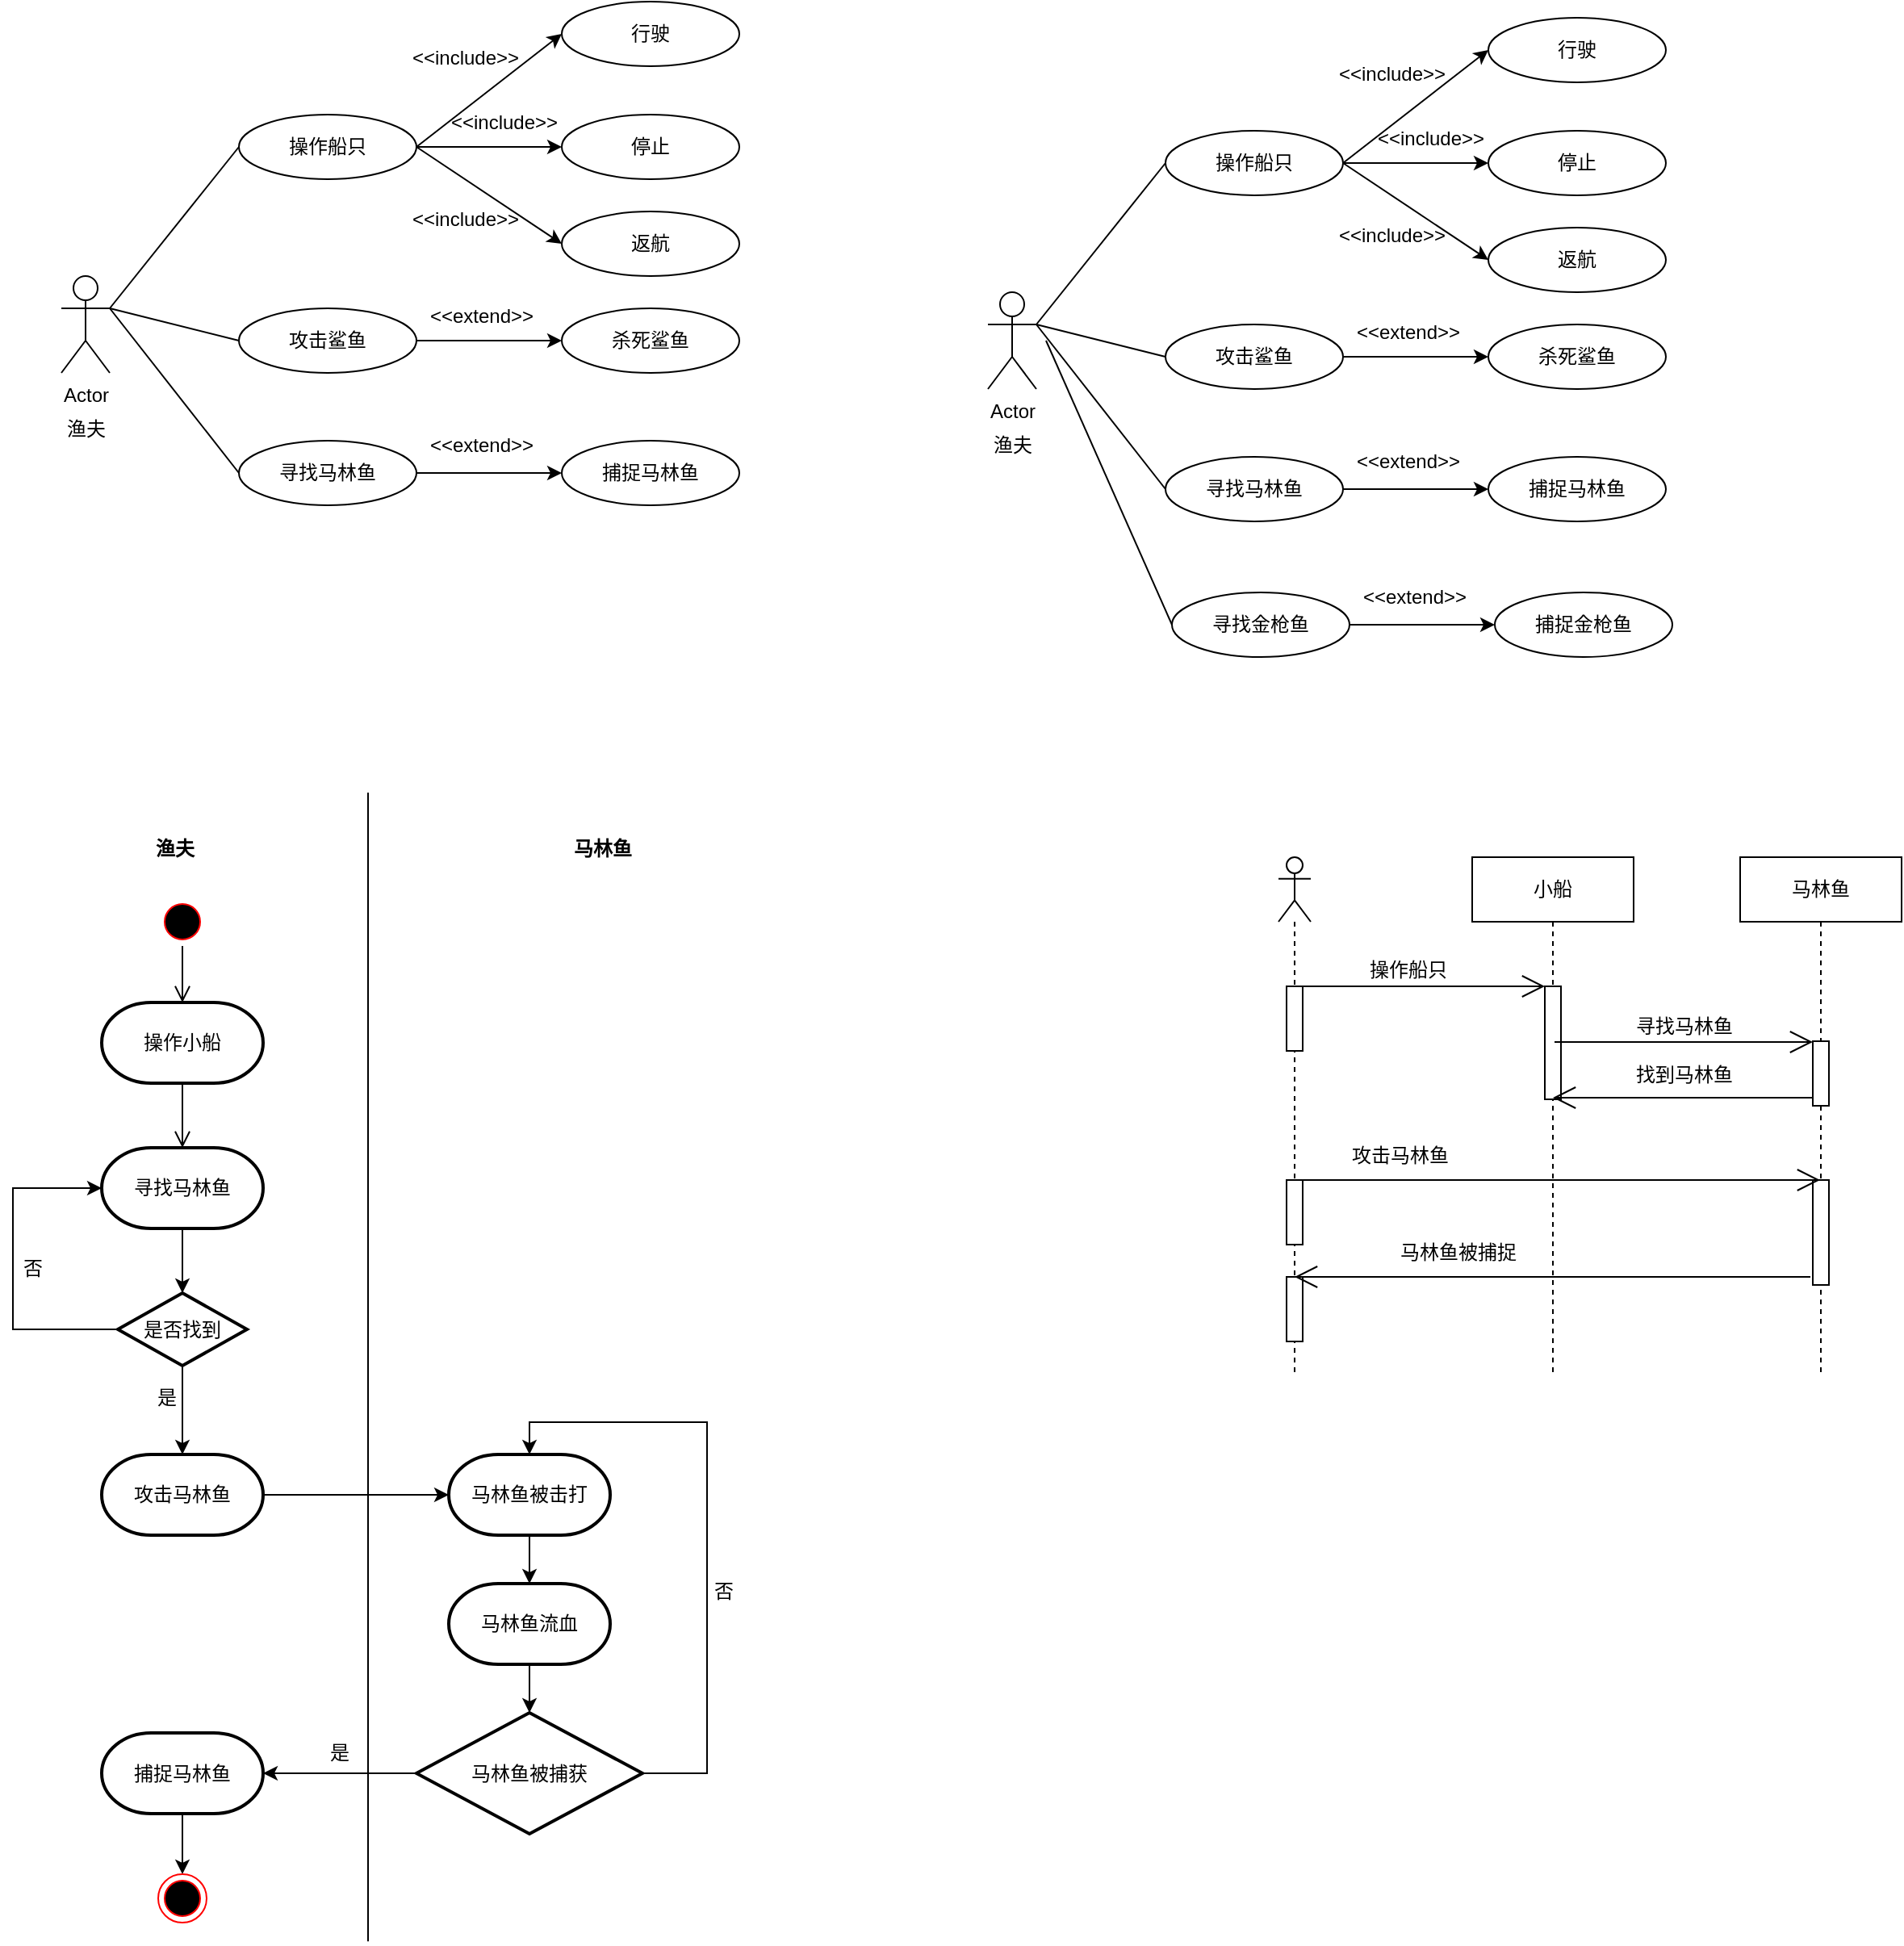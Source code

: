<mxfile version="22.1.11" type="github">
  <diagram name="第 1 页" id="PhqbZmEQsiWpiNi39YRk">
    <mxGraphModel dx="1042" dy="543" grid="0" gridSize="10" guides="1" tooltips="1" connect="1" arrows="1" fold="1" page="0" pageScale="1" pageWidth="827" pageHeight="1169" math="0" shadow="0">
      <root>
        <mxCell id="0" />
        <mxCell id="1" parent="0" />
        <mxCell id="VC36BMPDw44ioH7sDTO2-8" value="操作船只" style="ellipse;whiteSpace=wrap;html=1;" vertex="1" parent="1">
          <mxGeometry x="200" y="100" width="110" height="40" as="geometry" />
        </mxCell>
        <mxCell id="VC36BMPDw44ioH7sDTO2-9" value="Actor" style="shape=umlActor;verticalLabelPosition=bottom;verticalAlign=top;html=1;" vertex="1" parent="1">
          <mxGeometry x="90" y="200" width="30" height="60" as="geometry" />
        </mxCell>
        <mxCell id="VC36BMPDw44ioH7sDTO2-16" value="渔夫" style="text;html=1;align=center;verticalAlign=middle;resizable=0;points=[];autosize=1;strokeColor=none;fillColor=none;" vertex="1" parent="1">
          <mxGeometry x="80" y="280" width="50" height="30" as="geometry" />
        </mxCell>
        <mxCell id="VC36BMPDw44ioH7sDTO2-18" value="" style="endArrow=none;html=1;rounded=0;entryX=0;entryY=0.5;entryDx=0;entryDy=0;" edge="1" parent="1" target="VC36BMPDw44ioH7sDTO2-8">
          <mxGeometry width="50" height="50" relative="1" as="geometry">
            <mxPoint x="120" y="220" as="sourcePoint" />
            <mxPoint x="240" y="180" as="targetPoint" />
          </mxGeometry>
        </mxCell>
        <mxCell id="VC36BMPDw44ioH7sDTO2-20" value="攻击鲨鱼" style="ellipse;whiteSpace=wrap;html=1;" vertex="1" parent="1">
          <mxGeometry x="200" y="220" width="110" height="40" as="geometry" />
        </mxCell>
        <mxCell id="VC36BMPDw44ioH7sDTO2-21" value="" style="endArrow=none;html=1;rounded=0;entryX=0;entryY=0.5;entryDx=0;entryDy=0;exitX=1;exitY=0.333;exitDx=0;exitDy=0;exitPerimeter=0;" edge="1" parent="1" source="VC36BMPDw44ioH7sDTO2-9" target="VC36BMPDw44ioH7sDTO2-20">
          <mxGeometry width="50" height="50" relative="1" as="geometry">
            <mxPoint x="130" y="224" as="sourcePoint" />
            <mxPoint x="210" y="140" as="targetPoint" />
          </mxGeometry>
        </mxCell>
        <mxCell id="VC36BMPDw44ioH7sDTO2-22" value="寻找马林鱼" style="ellipse;whiteSpace=wrap;html=1;" vertex="1" parent="1">
          <mxGeometry x="200" y="302" width="110" height="40" as="geometry" />
        </mxCell>
        <mxCell id="VC36BMPDw44ioH7sDTO2-23" value="" style="endArrow=none;html=1;rounded=0;entryX=0;entryY=0.5;entryDx=0;entryDy=0;" edge="1" parent="1" target="VC36BMPDw44ioH7sDTO2-22">
          <mxGeometry width="50" height="50" relative="1" as="geometry">
            <mxPoint x="120" y="220" as="sourcePoint" />
            <mxPoint x="210" y="210" as="targetPoint" />
          </mxGeometry>
        </mxCell>
        <mxCell id="VC36BMPDw44ioH7sDTO2-24" value="行驶" style="ellipse;whiteSpace=wrap;html=1;" vertex="1" parent="1">
          <mxGeometry x="400" y="30" width="110" height="40" as="geometry" />
        </mxCell>
        <mxCell id="VC36BMPDw44ioH7sDTO2-25" value="停止" style="ellipse;whiteSpace=wrap;html=1;" vertex="1" parent="1">
          <mxGeometry x="400" y="100" width="110" height="40" as="geometry" />
        </mxCell>
        <mxCell id="VC36BMPDw44ioH7sDTO2-26" value="返航" style="ellipse;whiteSpace=wrap;html=1;" vertex="1" parent="1">
          <mxGeometry x="400" y="160" width="110" height="40" as="geometry" />
        </mxCell>
        <mxCell id="VC36BMPDw44ioH7sDTO2-27" value="" style="endArrow=classic;html=1;rounded=0;entryX=0;entryY=0.5;entryDx=0;entryDy=0;exitX=1;exitY=0.5;exitDx=0;exitDy=0;" edge="1" parent="1" source="VC36BMPDw44ioH7sDTO2-8" target="VC36BMPDw44ioH7sDTO2-24">
          <mxGeometry width="50" height="50" relative="1" as="geometry">
            <mxPoint x="320" y="110" as="sourcePoint" />
            <mxPoint x="370" y="60" as="targetPoint" />
          </mxGeometry>
        </mxCell>
        <mxCell id="VC36BMPDw44ioH7sDTO2-28" value="" style="endArrow=classic;html=1;rounded=0;entryX=0;entryY=0.5;entryDx=0;entryDy=0;exitX=1;exitY=0.5;exitDx=0;exitDy=0;" edge="1" parent="1" source="VC36BMPDw44ioH7sDTO2-8" target="VC36BMPDw44ioH7sDTO2-25">
          <mxGeometry width="50" height="50" relative="1" as="geometry">
            <mxPoint x="310" y="120" as="sourcePoint" />
            <mxPoint x="410" y="60" as="targetPoint" />
          </mxGeometry>
        </mxCell>
        <mxCell id="VC36BMPDw44ioH7sDTO2-29" value="" style="endArrow=classic;html=1;rounded=0;entryX=0;entryY=0.5;entryDx=0;entryDy=0;exitX=1;exitY=0.5;exitDx=0;exitDy=0;" edge="1" parent="1" source="VC36BMPDw44ioH7sDTO2-8" target="VC36BMPDw44ioH7sDTO2-26">
          <mxGeometry width="50" height="50" relative="1" as="geometry">
            <mxPoint x="330" y="140" as="sourcePoint" />
            <mxPoint x="420" y="70" as="targetPoint" />
          </mxGeometry>
        </mxCell>
        <mxCell id="VC36BMPDw44ioH7sDTO2-30" value="杀死鲨鱼" style="ellipse;whiteSpace=wrap;html=1;" vertex="1" parent="1">
          <mxGeometry x="400" y="220" width="110" height="40" as="geometry" />
        </mxCell>
        <mxCell id="VC36BMPDw44ioH7sDTO2-31" value="" style="endArrow=classic;html=1;rounded=0;entryX=0;entryY=0.5;entryDx=0;entryDy=0;exitX=1;exitY=0.5;exitDx=0;exitDy=0;" edge="1" parent="1" source="VC36BMPDw44ioH7sDTO2-20" target="VC36BMPDw44ioH7sDTO2-30">
          <mxGeometry width="50" height="50" relative="1" as="geometry">
            <mxPoint x="320" y="140" as="sourcePoint" />
            <mxPoint x="410" y="140" as="targetPoint" />
          </mxGeometry>
        </mxCell>
        <mxCell id="VC36BMPDw44ioH7sDTO2-32" value="捕捉马林鱼" style="ellipse;whiteSpace=wrap;html=1;" vertex="1" parent="1">
          <mxGeometry x="400" y="302" width="110" height="40" as="geometry" />
        </mxCell>
        <mxCell id="VC36BMPDw44ioH7sDTO2-34" value="" style="endArrow=classic;html=1;rounded=0;entryX=0;entryY=0.5;entryDx=0;entryDy=0;exitX=1;exitY=0.5;exitDx=0;exitDy=0;" edge="1" parent="1" source="VC36BMPDw44ioH7sDTO2-22" target="VC36BMPDw44ioH7sDTO2-32">
          <mxGeometry width="50" height="50" relative="1" as="geometry">
            <mxPoint x="320" y="252" as="sourcePoint" />
            <mxPoint x="410" y="252" as="targetPoint" />
          </mxGeometry>
        </mxCell>
        <mxCell id="VC36BMPDw44ioH7sDTO2-35" value="&amp;lt;&amp;lt;include&amp;gt;&amp;gt;" style="text;html=1;align=center;verticalAlign=middle;resizable=0;points=[];autosize=1;strokeColor=none;fillColor=none;" vertex="1" parent="1">
          <mxGeometry x="290" y="50" width="100" height="30" as="geometry" />
        </mxCell>
        <mxCell id="VC36BMPDw44ioH7sDTO2-36" value="&amp;lt;&amp;lt;include&amp;gt;&amp;gt;" style="text;html=1;align=center;verticalAlign=middle;resizable=0;points=[];autosize=1;strokeColor=none;fillColor=none;" vertex="1" parent="1">
          <mxGeometry x="314" y="90" width="100" height="30" as="geometry" />
        </mxCell>
        <mxCell id="VC36BMPDw44ioH7sDTO2-37" value="&amp;lt;&amp;lt;include&amp;gt;&amp;gt;" style="text;html=1;align=center;verticalAlign=middle;resizable=0;points=[];autosize=1;strokeColor=none;fillColor=none;" vertex="1" parent="1">
          <mxGeometry x="290" y="150" width="100" height="30" as="geometry" />
        </mxCell>
        <mxCell id="VC36BMPDw44ioH7sDTO2-38" value="&amp;lt;&amp;lt;extend&amp;gt;&amp;gt;" style="text;html=1;align=center;verticalAlign=middle;resizable=0;points=[];autosize=1;strokeColor=none;fillColor=none;" vertex="1" parent="1">
          <mxGeometry x="300" y="290" width="100" height="30" as="geometry" />
        </mxCell>
        <mxCell id="VC36BMPDw44ioH7sDTO2-39" value="&amp;lt;&amp;lt;extend&amp;gt;&amp;gt;" style="text;html=1;align=center;verticalAlign=middle;resizable=0;points=[];autosize=1;strokeColor=none;fillColor=none;" vertex="1" parent="1">
          <mxGeometry x="300" y="210" width="100" height="30" as="geometry" />
        </mxCell>
        <mxCell id="VC36BMPDw44ioH7sDTO2-41" value="&lt;b&gt;渔夫&lt;/b&gt;" style="text;html=1;align=center;verticalAlign=middle;resizable=0;points=[];autosize=1;strokeColor=none;fillColor=none;" vertex="1" parent="1">
          <mxGeometry x="135" y="540" width="50" height="30" as="geometry" />
        </mxCell>
        <mxCell id="VC36BMPDw44ioH7sDTO2-43" value="&lt;b&gt;马林鱼&lt;/b&gt;" style="text;html=1;align=center;verticalAlign=middle;resizable=0;points=[];autosize=1;strokeColor=none;fillColor=none;" vertex="1" parent="1">
          <mxGeometry x="390" y="540" width="70" height="30" as="geometry" />
        </mxCell>
        <mxCell id="VC36BMPDw44ioH7sDTO2-44" value="" style="ellipse;html=1;shape=startState;fillColor=#000000;strokeColor=#ff0000;" vertex="1" parent="1">
          <mxGeometry x="150" y="585" width="30" height="30" as="geometry" />
        </mxCell>
        <mxCell id="VC36BMPDw44ioH7sDTO2-45" value="" style="edgeStyle=orthogonalEdgeStyle;html=1;verticalAlign=bottom;endArrow=open;endSize=8;strokeColor=#000000;rounded=0;entryX=0.5;entryY=0;entryDx=0;entryDy=0;entryPerimeter=0;" edge="1" source="VC36BMPDw44ioH7sDTO2-44" parent="1" target="VC36BMPDw44ioH7sDTO2-48">
          <mxGeometry relative="1" as="geometry">
            <mxPoint x="165" y="675" as="targetPoint" />
          </mxGeometry>
        </mxCell>
        <mxCell id="VC36BMPDw44ioH7sDTO2-48" value="操作小船" style="strokeWidth=2;html=1;shape=mxgraph.flowchart.terminator;whiteSpace=wrap;" vertex="1" parent="1">
          <mxGeometry x="115" y="650" width="100" height="50" as="geometry" />
        </mxCell>
        <mxCell id="VC36BMPDw44ioH7sDTO2-53" value="" style="edgeStyle=orthogonalEdgeStyle;rounded=0;orthogonalLoop=1;jettySize=auto;html=1;" edge="1" parent="1" source="VC36BMPDw44ioH7sDTO2-49" target="VC36BMPDw44ioH7sDTO2-52">
          <mxGeometry relative="1" as="geometry" />
        </mxCell>
        <mxCell id="VC36BMPDw44ioH7sDTO2-49" value="寻找马林鱼" style="strokeWidth=2;html=1;shape=mxgraph.flowchart.terminator;whiteSpace=wrap;" vertex="1" parent="1">
          <mxGeometry x="115" y="740" width="100" height="50" as="geometry" />
        </mxCell>
        <mxCell id="VC36BMPDw44ioH7sDTO2-50" value="" style="edgeStyle=orthogonalEdgeStyle;html=1;verticalAlign=bottom;endArrow=open;endSize=8;strokeColor=#000000;rounded=0;entryX=0.5;entryY=0;entryDx=0;entryDy=0;entryPerimeter=0;exitX=0.5;exitY=1;exitDx=0;exitDy=0;exitPerimeter=0;" edge="1" parent="1" source="VC36BMPDw44ioH7sDTO2-48" target="VC36BMPDw44ioH7sDTO2-49">
          <mxGeometry relative="1" as="geometry">
            <mxPoint x="175" y="696" as="targetPoint" />
            <mxPoint x="175" y="661" as="sourcePoint" />
            <Array as="points">
              <mxPoint x="165" y="720" />
              <mxPoint x="165" y="720" />
            </Array>
          </mxGeometry>
        </mxCell>
        <mxCell id="VC36BMPDw44ioH7sDTO2-77" value="" style="edgeStyle=orthogonalEdgeStyle;rounded=0;orthogonalLoop=1;jettySize=auto;html=1;entryX=0.5;entryY=0;entryDx=0;entryDy=0;" edge="1" parent="1" source="VC36BMPDw44ioH7sDTO2-51" target="VC36BMPDw44ioH7sDTO2-78">
          <mxGeometry relative="1" as="geometry">
            <mxPoint x="165" y="1232.5" as="targetPoint" />
          </mxGeometry>
        </mxCell>
        <mxCell id="VC36BMPDw44ioH7sDTO2-51" value="捕捉马林鱼" style="strokeWidth=2;html=1;shape=mxgraph.flowchart.terminator;whiteSpace=wrap;" vertex="1" parent="1">
          <mxGeometry x="115" y="1102.5" width="100" height="50" as="geometry" />
        </mxCell>
        <mxCell id="VC36BMPDw44ioH7sDTO2-55" value="" style="edgeStyle=orthogonalEdgeStyle;rounded=0;orthogonalLoop=1;jettySize=auto;html=1;exitX=0.5;exitY=1;exitDx=0;exitDy=0;" edge="1" parent="1" source="VC36BMPDw44ioH7sDTO2-52">
          <mxGeometry relative="1" as="geometry">
            <mxPoint x="165" y="930" as="targetPoint" />
          </mxGeometry>
        </mxCell>
        <mxCell id="VC36BMPDw44ioH7sDTO2-58" value="" style="edgeStyle=orthogonalEdgeStyle;rounded=0;orthogonalLoop=1;jettySize=auto;html=1;entryX=0;entryY=0.5;entryDx=0;entryDy=0;entryPerimeter=0;" edge="1" parent="1" source="VC36BMPDw44ioH7sDTO2-52" target="VC36BMPDw44ioH7sDTO2-49">
          <mxGeometry relative="1" as="geometry">
            <mxPoint x="110" y="760" as="targetPoint" />
            <Array as="points">
              <mxPoint x="60" y="853" />
              <mxPoint x="60" y="765" />
            </Array>
          </mxGeometry>
        </mxCell>
        <mxCell id="VC36BMPDw44ioH7sDTO2-52" value="是否找到" style="rhombus;whiteSpace=wrap;html=1;strokeWidth=2;" vertex="1" parent="1">
          <mxGeometry x="125" y="830" width="80" height="45" as="geometry" />
        </mxCell>
        <mxCell id="VC36BMPDw44ioH7sDTO2-56" value="是" style="text;html=1;align=center;verticalAlign=middle;resizable=0;points=[];autosize=1;strokeColor=none;fillColor=none;" vertex="1" parent="1">
          <mxGeometry x="135" y="880" width="40" height="30" as="geometry" />
        </mxCell>
        <mxCell id="VC36BMPDw44ioH7sDTO2-59" value="否" style="text;html=1;align=center;verticalAlign=middle;resizable=0;points=[];autosize=1;strokeColor=none;fillColor=none;" vertex="1" parent="1">
          <mxGeometry x="52" y="800" width="40" height="30" as="geometry" />
        </mxCell>
        <mxCell id="VC36BMPDw44ioH7sDTO2-62" value="" style="edgeStyle=orthogonalEdgeStyle;rounded=0;orthogonalLoop=1;jettySize=auto;html=1;" edge="1" parent="1" source="VC36BMPDw44ioH7sDTO2-60" target="VC36BMPDw44ioH7sDTO2-61">
          <mxGeometry relative="1" as="geometry" />
        </mxCell>
        <mxCell id="VC36BMPDw44ioH7sDTO2-60" value="攻击马林鱼" style="strokeWidth=2;html=1;shape=mxgraph.flowchart.terminator;whiteSpace=wrap;" vertex="1" parent="1">
          <mxGeometry x="115" y="930" width="100" height="50" as="geometry" />
        </mxCell>
        <mxCell id="VC36BMPDw44ioH7sDTO2-64" value="" style="edgeStyle=orthogonalEdgeStyle;rounded=0;orthogonalLoop=1;jettySize=auto;html=1;" edge="1" parent="1" source="VC36BMPDw44ioH7sDTO2-61" target="VC36BMPDw44ioH7sDTO2-63">
          <mxGeometry relative="1" as="geometry" />
        </mxCell>
        <mxCell id="VC36BMPDw44ioH7sDTO2-61" value="马林鱼被击打" style="strokeWidth=2;html=1;shape=mxgraph.flowchart.terminator;whiteSpace=wrap;" vertex="1" parent="1">
          <mxGeometry x="330" y="930" width="100" height="50" as="geometry" />
        </mxCell>
        <mxCell id="VC36BMPDw44ioH7sDTO2-68" value="" style="edgeStyle=orthogonalEdgeStyle;rounded=0;orthogonalLoop=1;jettySize=auto;html=1;" edge="1" parent="1" source="VC36BMPDw44ioH7sDTO2-63" target="VC36BMPDw44ioH7sDTO2-67">
          <mxGeometry relative="1" as="geometry" />
        </mxCell>
        <mxCell id="VC36BMPDw44ioH7sDTO2-63" value="马林鱼流血" style="strokeWidth=2;html=1;shape=mxgraph.flowchart.terminator;whiteSpace=wrap;" vertex="1" parent="1">
          <mxGeometry x="330" y="1010" width="100" height="50" as="geometry" />
        </mxCell>
        <mxCell id="VC36BMPDw44ioH7sDTO2-70" value="" style="edgeStyle=orthogonalEdgeStyle;rounded=0;orthogonalLoop=1;jettySize=auto;html=1;entryX=0.5;entryY=0;entryDx=0;entryDy=0;entryPerimeter=0;" edge="1" parent="1" source="VC36BMPDw44ioH7sDTO2-67" target="VC36BMPDw44ioH7sDTO2-61">
          <mxGeometry relative="1" as="geometry">
            <mxPoint x="540" y="1127.5" as="targetPoint" />
            <Array as="points">
              <mxPoint x="490" y="1128" />
              <mxPoint x="490" y="910" />
              <mxPoint x="380" y="910" />
            </Array>
          </mxGeometry>
        </mxCell>
        <mxCell id="VC36BMPDw44ioH7sDTO2-72" value="" style="edgeStyle=orthogonalEdgeStyle;rounded=0;orthogonalLoop=1;jettySize=auto;html=1;" edge="1" parent="1" source="VC36BMPDw44ioH7sDTO2-67" target="VC36BMPDw44ioH7sDTO2-51">
          <mxGeometry relative="1" as="geometry" />
        </mxCell>
        <mxCell id="VC36BMPDw44ioH7sDTO2-67" value="马林鱼被捕获" style="rhombus;whiteSpace=wrap;html=1;strokeWidth=2;" vertex="1" parent="1">
          <mxGeometry x="310" y="1090" width="140" height="75" as="geometry" />
        </mxCell>
        <mxCell id="VC36BMPDw44ioH7sDTO2-71" value="否" style="text;html=1;align=center;verticalAlign=middle;resizable=0;points=[];autosize=1;strokeColor=none;fillColor=none;" vertex="1" parent="1">
          <mxGeometry x="480" y="1000" width="40" height="30" as="geometry" />
        </mxCell>
        <mxCell id="VC36BMPDw44ioH7sDTO2-73" value="是" style="text;html=1;align=center;verticalAlign=middle;resizable=0;points=[];autosize=1;strokeColor=none;fillColor=none;" vertex="1" parent="1">
          <mxGeometry x="242" y="1100" width="40" height="30" as="geometry" />
        </mxCell>
        <mxCell id="VC36BMPDw44ioH7sDTO2-78" value="" style="ellipse;html=1;shape=endState;fillColor=#000000;strokeColor=#ff0000;" vertex="1" parent="1">
          <mxGeometry x="150" y="1190" width="30" height="30" as="geometry" />
        </mxCell>
        <mxCell id="VC36BMPDw44ioH7sDTO2-80" value="" style="endArrow=none;html=1;rounded=0;" edge="1" parent="1">
          <mxGeometry width="50" height="50" relative="1" as="geometry">
            <mxPoint x="280" y="1231.6" as="sourcePoint" />
            <mxPoint x="280" y="520" as="targetPoint" />
          </mxGeometry>
        </mxCell>
        <mxCell id="VC36BMPDw44ioH7sDTO2-85" value="操作船只" style="ellipse;whiteSpace=wrap;html=1;" vertex="1" parent="1">
          <mxGeometry x="774" y="110" width="110" height="40" as="geometry" />
        </mxCell>
        <mxCell id="VC36BMPDw44ioH7sDTO2-86" value="Actor" style="shape=umlActor;verticalLabelPosition=bottom;verticalAlign=top;html=1;" vertex="1" parent="1">
          <mxGeometry x="664" y="210" width="30" height="60" as="geometry" />
        </mxCell>
        <mxCell id="VC36BMPDw44ioH7sDTO2-87" value="渔夫" style="text;html=1;align=center;verticalAlign=middle;resizable=0;points=[];autosize=1;strokeColor=none;fillColor=none;" vertex="1" parent="1">
          <mxGeometry x="654" y="290" width="50" height="30" as="geometry" />
        </mxCell>
        <mxCell id="VC36BMPDw44ioH7sDTO2-88" value="" style="endArrow=none;html=1;rounded=0;entryX=0;entryY=0.5;entryDx=0;entryDy=0;" edge="1" parent="1" target="VC36BMPDw44ioH7sDTO2-85">
          <mxGeometry width="50" height="50" relative="1" as="geometry">
            <mxPoint x="694" y="230" as="sourcePoint" />
            <mxPoint x="814" y="190" as="targetPoint" />
          </mxGeometry>
        </mxCell>
        <mxCell id="VC36BMPDw44ioH7sDTO2-89" value="攻击鲨鱼" style="ellipse;whiteSpace=wrap;html=1;" vertex="1" parent="1">
          <mxGeometry x="774" y="230" width="110" height="40" as="geometry" />
        </mxCell>
        <mxCell id="VC36BMPDw44ioH7sDTO2-90" value="" style="endArrow=none;html=1;rounded=0;entryX=0;entryY=0.5;entryDx=0;entryDy=0;exitX=1;exitY=0.333;exitDx=0;exitDy=0;exitPerimeter=0;" edge="1" parent="1" source="VC36BMPDw44ioH7sDTO2-86" target="VC36BMPDw44ioH7sDTO2-89">
          <mxGeometry width="50" height="50" relative="1" as="geometry">
            <mxPoint x="704" y="234" as="sourcePoint" />
            <mxPoint x="784" y="150" as="targetPoint" />
          </mxGeometry>
        </mxCell>
        <mxCell id="VC36BMPDw44ioH7sDTO2-91" value="寻找马林鱼" style="ellipse;whiteSpace=wrap;html=1;" vertex="1" parent="1">
          <mxGeometry x="774" y="312" width="110" height="40" as="geometry" />
        </mxCell>
        <mxCell id="VC36BMPDw44ioH7sDTO2-92" value="" style="endArrow=none;html=1;rounded=0;entryX=0;entryY=0.5;entryDx=0;entryDy=0;" edge="1" parent="1" target="VC36BMPDw44ioH7sDTO2-91">
          <mxGeometry width="50" height="50" relative="1" as="geometry">
            <mxPoint x="694" y="230" as="sourcePoint" />
            <mxPoint x="784" y="220" as="targetPoint" />
          </mxGeometry>
        </mxCell>
        <mxCell id="VC36BMPDw44ioH7sDTO2-93" value="行驶" style="ellipse;whiteSpace=wrap;html=1;" vertex="1" parent="1">
          <mxGeometry x="974" y="40" width="110" height="40" as="geometry" />
        </mxCell>
        <mxCell id="VC36BMPDw44ioH7sDTO2-94" value="停止" style="ellipse;whiteSpace=wrap;html=1;" vertex="1" parent="1">
          <mxGeometry x="974" y="110" width="110" height="40" as="geometry" />
        </mxCell>
        <mxCell id="VC36BMPDw44ioH7sDTO2-95" value="返航" style="ellipse;whiteSpace=wrap;html=1;" vertex="1" parent="1">
          <mxGeometry x="974" y="170" width="110" height="40" as="geometry" />
        </mxCell>
        <mxCell id="VC36BMPDw44ioH7sDTO2-96" value="" style="endArrow=classic;html=1;rounded=0;entryX=0;entryY=0.5;entryDx=0;entryDy=0;exitX=1;exitY=0.5;exitDx=0;exitDy=0;" edge="1" parent="1" source="VC36BMPDw44ioH7sDTO2-85" target="VC36BMPDw44ioH7sDTO2-93">
          <mxGeometry width="50" height="50" relative="1" as="geometry">
            <mxPoint x="894" y="120" as="sourcePoint" />
            <mxPoint x="944" y="70" as="targetPoint" />
          </mxGeometry>
        </mxCell>
        <mxCell id="VC36BMPDw44ioH7sDTO2-97" value="" style="endArrow=classic;html=1;rounded=0;entryX=0;entryY=0.5;entryDx=0;entryDy=0;exitX=1;exitY=0.5;exitDx=0;exitDy=0;" edge="1" parent="1" source="VC36BMPDw44ioH7sDTO2-85" target="VC36BMPDw44ioH7sDTO2-94">
          <mxGeometry width="50" height="50" relative="1" as="geometry">
            <mxPoint x="884" y="130" as="sourcePoint" />
            <mxPoint x="984" y="70" as="targetPoint" />
          </mxGeometry>
        </mxCell>
        <mxCell id="VC36BMPDw44ioH7sDTO2-98" value="" style="endArrow=classic;html=1;rounded=0;entryX=0;entryY=0.5;entryDx=0;entryDy=0;exitX=1;exitY=0.5;exitDx=0;exitDy=0;" edge="1" parent="1" source="VC36BMPDw44ioH7sDTO2-85" target="VC36BMPDw44ioH7sDTO2-95">
          <mxGeometry width="50" height="50" relative="1" as="geometry">
            <mxPoint x="904" y="150" as="sourcePoint" />
            <mxPoint x="994" y="80" as="targetPoint" />
          </mxGeometry>
        </mxCell>
        <mxCell id="VC36BMPDw44ioH7sDTO2-99" value="杀死鲨鱼" style="ellipse;whiteSpace=wrap;html=1;" vertex="1" parent="1">
          <mxGeometry x="974" y="230" width="110" height="40" as="geometry" />
        </mxCell>
        <mxCell id="VC36BMPDw44ioH7sDTO2-100" value="" style="endArrow=classic;html=1;rounded=0;entryX=0;entryY=0.5;entryDx=0;entryDy=0;exitX=1;exitY=0.5;exitDx=0;exitDy=0;" edge="1" parent="1" source="VC36BMPDw44ioH7sDTO2-89" target="VC36BMPDw44ioH7sDTO2-99">
          <mxGeometry width="50" height="50" relative="1" as="geometry">
            <mxPoint x="894" y="150" as="sourcePoint" />
            <mxPoint x="984" y="150" as="targetPoint" />
          </mxGeometry>
        </mxCell>
        <mxCell id="VC36BMPDw44ioH7sDTO2-101" value="捕捉马林鱼" style="ellipse;whiteSpace=wrap;html=1;" vertex="1" parent="1">
          <mxGeometry x="974" y="312" width="110" height="40" as="geometry" />
        </mxCell>
        <mxCell id="VC36BMPDw44ioH7sDTO2-102" value="" style="endArrow=classic;html=1;rounded=0;entryX=0;entryY=0.5;entryDx=0;entryDy=0;exitX=1;exitY=0.5;exitDx=0;exitDy=0;" edge="1" parent="1" source="VC36BMPDw44ioH7sDTO2-91" target="VC36BMPDw44ioH7sDTO2-101">
          <mxGeometry width="50" height="50" relative="1" as="geometry">
            <mxPoint x="894" y="262" as="sourcePoint" />
            <mxPoint x="984" y="262" as="targetPoint" />
          </mxGeometry>
        </mxCell>
        <mxCell id="VC36BMPDw44ioH7sDTO2-103" value="&amp;lt;&amp;lt;include&amp;gt;&amp;gt;" style="text;html=1;align=center;verticalAlign=middle;resizable=0;points=[];autosize=1;strokeColor=none;fillColor=none;" vertex="1" parent="1">
          <mxGeometry x="864" y="60" width="100" height="30" as="geometry" />
        </mxCell>
        <mxCell id="VC36BMPDw44ioH7sDTO2-104" value="&amp;lt;&amp;lt;include&amp;gt;&amp;gt;" style="text;html=1;align=center;verticalAlign=middle;resizable=0;points=[];autosize=1;strokeColor=none;fillColor=none;" vertex="1" parent="1">
          <mxGeometry x="888" y="100" width="100" height="30" as="geometry" />
        </mxCell>
        <mxCell id="VC36BMPDw44ioH7sDTO2-105" value="&amp;lt;&amp;lt;include&amp;gt;&amp;gt;" style="text;html=1;align=center;verticalAlign=middle;resizable=0;points=[];autosize=1;strokeColor=none;fillColor=none;" vertex="1" parent="1">
          <mxGeometry x="864" y="160" width="100" height="30" as="geometry" />
        </mxCell>
        <mxCell id="VC36BMPDw44ioH7sDTO2-106" value="&amp;lt;&amp;lt;extend&amp;gt;&amp;gt;" style="text;html=1;align=center;verticalAlign=middle;resizable=0;points=[];autosize=1;strokeColor=none;fillColor=none;" vertex="1" parent="1">
          <mxGeometry x="874" y="300" width="100" height="30" as="geometry" />
        </mxCell>
        <mxCell id="VC36BMPDw44ioH7sDTO2-107" value="&amp;lt;&amp;lt;extend&amp;gt;&amp;gt;" style="text;html=1;align=center;verticalAlign=middle;resizable=0;points=[];autosize=1;strokeColor=none;fillColor=none;" vertex="1" parent="1">
          <mxGeometry x="874" y="220" width="100" height="30" as="geometry" />
        </mxCell>
        <mxCell id="VC36BMPDw44ioH7sDTO2-108" value="寻找金枪鱼" style="ellipse;whiteSpace=wrap;html=1;" vertex="1" parent="1">
          <mxGeometry x="778" y="396" width="110" height="40" as="geometry" />
        </mxCell>
        <mxCell id="VC36BMPDw44ioH7sDTO2-109" value="捕捉金枪鱼" style="ellipse;whiteSpace=wrap;html=1;" vertex="1" parent="1">
          <mxGeometry x="978" y="396" width="110" height="40" as="geometry" />
        </mxCell>
        <mxCell id="VC36BMPDw44ioH7sDTO2-110" value="" style="endArrow=classic;html=1;rounded=0;entryX=0;entryY=0.5;entryDx=0;entryDy=0;exitX=1;exitY=0.5;exitDx=0;exitDy=0;" edge="1" parent="1" source="VC36BMPDw44ioH7sDTO2-108" target="VC36BMPDw44ioH7sDTO2-109">
          <mxGeometry width="50" height="50" relative="1" as="geometry">
            <mxPoint x="898" y="346" as="sourcePoint" />
            <mxPoint x="988" y="346" as="targetPoint" />
          </mxGeometry>
        </mxCell>
        <mxCell id="VC36BMPDw44ioH7sDTO2-111" value="&amp;lt;&amp;lt;extend&amp;gt;&amp;gt;" style="text;html=1;align=center;verticalAlign=middle;resizable=0;points=[];autosize=1;strokeColor=none;fillColor=none;" vertex="1" parent="1">
          <mxGeometry x="878" y="384" width="100" height="30" as="geometry" />
        </mxCell>
        <mxCell id="VC36BMPDw44ioH7sDTO2-112" value="" style="endArrow=none;html=1;rounded=0;entryX=0;entryY=0.5;entryDx=0;entryDy=0;" edge="1" parent="1" target="VC36BMPDw44ioH7sDTO2-108">
          <mxGeometry width="50" height="50" relative="1" as="geometry">
            <mxPoint x="700" y="240" as="sourcePoint" />
            <mxPoint x="784" y="342" as="targetPoint" />
          </mxGeometry>
        </mxCell>
        <mxCell id="VC36BMPDw44ioH7sDTO2-113" value="" style="shape=umlLifeline;perimeter=lifelinePerimeter;whiteSpace=wrap;html=1;container=1;dropTarget=0;collapsible=0;recursiveResize=0;outlineConnect=0;portConstraint=eastwest;newEdgeStyle={&quot;curved&quot;:0,&quot;rounded&quot;:0};participant=umlActor;" vertex="1" parent="1">
          <mxGeometry x="844" y="560" width="20" height="320" as="geometry" />
        </mxCell>
        <mxCell id="VC36BMPDw44ioH7sDTO2-116" value="" style="html=1;points=[[0,0,0,0,5],[0,1,0,0,-5],[1,0,0,0,5],[1,1,0,0,-5]];perimeter=orthogonalPerimeter;outlineConnect=0;targetShapes=umlLifeline;portConstraint=eastwest;newEdgeStyle={&quot;curved&quot;:0,&quot;rounded&quot;:0};" vertex="1" parent="VC36BMPDw44ioH7sDTO2-113">
          <mxGeometry x="5" y="80" width="10" height="40" as="geometry" />
        </mxCell>
        <mxCell id="VC36BMPDw44ioH7sDTO2-127" value="" style="html=1;points=[[0,0,0,0,5],[0,1,0,0,-5],[1,0,0,0,5],[1,1,0,0,-5]];perimeter=orthogonalPerimeter;outlineConnect=0;targetShapes=umlLifeline;portConstraint=eastwest;newEdgeStyle={&quot;curved&quot;:0,&quot;rounded&quot;:0};" vertex="1" parent="VC36BMPDw44ioH7sDTO2-113">
          <mxGeometry x="5" y="200" width="10" height="40" as="geometry" />
        </mxCell>
        <mxCell id="VC36BMPDw44ioH7sDTO2-134" value="" style="html=1;points=[[0,0,0,0,5],[0,1,0,0,-5],[1,0,0,0,5],[1,1,0,0,-5]];perimeter=orthogonalPerimeter;outlineConnect=0;targetShapes=umlLifeline;portConstraint=eastwest;newEdgeStyle={&quot;curved&quot;:0,&quot;rounded&quot;:0};" vertex="1" parent="VC36BMPDw44ioH7sDTO2-113">
          <mxGeometry x="5" y="260" width="10" height="40" as="geometry" />
        </mxCell>
        <mxCell id="VC36BMPDw44ioH7sDTO2-114" value="小船" style="shape=umlLifeline;perimeter=lifelinePerimeter;whiteSpace=wrap;html=1;container=1;dropTarget=0;collapsible=0;recursiveResize=0;outlineConnect=0;portConstraint=eastwest;newEdgeStyle={&quot;curved&quot;:0,&quot;rounded&quot;:0};" vertex="1" parent="1">
          <mxGeometry x="964" y="560" width="100" height="320" as="geometry" />
        </mxCell>
        <mxCell id="VC36BMPDw44ioH7sDTO2-119" value="" style="html=1;points=[[0,0,0,0,5],[0,1,0,0,-5],[1,0,0,0,5],[1,1,0,0,-5]];perimeter=orthogonalPerimeter;outlineConnect=0;targetShapes=umlLifeline;portConstraint=eastwest;newEdgeStyle={&quot;curved&quot;:0,&quot;rounded&quot;:0};" vertex="1" parent="VC36BMPDw44ioH7sDTO2-114">
          <mxGeometry x="45" y="80" width="10" height="70" as="geometry" />
        </mxCell>
        <mxCell id="VC36BMPDw44ioH7sDTO2-115" value="马林鱼" style="shape=umlLifeline;perimeter=lifelinePerimeter;whiteSpace=wrap;html=1;container=1;dropTarget=0;collapsible=0;recursiveResize=0;outlineConnect=0;portConstraint=eastwest;newEdgeStyle={&quot;curved&quot;:0,&quot;rounded&quot;:0};" vertex="1" parent="1">
          <mxGeometry x="1130" y="560" width="100" height="320" as="geometry" />
        </mxCell>
        <mxCell id="VC36BMPDw44ioH7sDTO2-123" value="" style="html=1;points=[[0,0,0,0,5],[0,1,0,0,-5],[1,0,0,0,5],[1,1,0,0,-5]];perimeter=orthogonalPerimeter;outlineConnect=0;targetShapes=umlLifeline;portConstraint=eastwest;newEdgeStyle={&quot;curved&quot;:0,&quot;rounded&quot;:0};" vertex="1" parent="VC36BMPDw44ioH7sDTO2-115">
          <mxGeometry x="45" y="114" width="10" height="40" as="geometry" />
        </mxCell>
        <mxCell id="VC36BMPDw44ioH7sDTO2-133" value="" style="html=1;points=[[0,0,0,0,5],[0,1,0,0,-5],[1,0,0,0,5],[1,1,0,0,-5]];perimeter=orthogonalPerimeter;outlineConnect=0;targetShapes=umlLifeline;portConstraint=eastwest;newEdgeStyle={&quot;curved&quot;:0,&quot;rounded&quot;:0};" vertex="1" parent="VC36BMPDw44ioH7sDTO2-115">
          <mxGeometry x="45" y="200" width="10" height="65" as="geometry" />
        </mxCell>
        <mxCell id="VC36BMPDw44ioH7sDTO2-117" value="" style="endArrow=open;endFill=1;endSize=12;html=1;rounded=0;" edge="1" parent="1" source="VC36BMPDw44ioH7sDTO2-119">
          <mxGeometry width="160" relative="1" as="geometry">
            <mxPoint x="858" y="640" as="sourcePoint" />
            <mxPoint x="1018" y="640" as="targetPoint" />
          </mxGeometry>
        </mxCell>
        <mxCell id="VC36BMPDw44ioH7sDTO2-118" value="" style="endArrow=open;endFill=1;endSize=12;html=1;rounded=0;" edge="1" parent="1" target="VC36BMPDw44ioH7sDTO2-119">
          <mxGeometry width="160" relative="1" as="geometry">
            <mxPoint x="858" y="640" as="sourcePoint" />
            <mxPoint x="1018" y="640" as="targetPoint" />
          </mxGeometry>
        </mxCell>
        <mxCell id="VC36BMPDw44ioH7sDTO2-120" value="操作船只" style="text;html=1;align=center;verticalAlign=middle;resizable=0;points=[];autosize=1;strokeColor=none;fillColor=none;" vertex="1" parent="1">
          <mxGeometry x="884" y="615" width="80" height="30" as="geometry" />
        </mxCell>
        <mxCell id="VC36BMPDw44ioH7sDTO2-121" value="" style="endArrow=open;endFill=1;endSize=12;html=1;rounded=0;" edge="1" parent="1">
          <mxGeometry width="160" relative="1" as="geometry">
            <mxPoint x="1015" y="674.5" as="sourcePoint" />
            <mxPoint x="1175" y="674.5" as="targetPoint" />
          </mxGeometry>
        </mxCell>
        <mxCell id="VC36BMPDw44ioH7sDTO2-122" value="寻找马林鱼" style="text;html=1;align=center;verticalAlign=middle;resizable=0;points=[];autosize=1;strokeColor=none;fillColor=none;" vertex="1" parent="1">
          <mxGeometry x="1050" y="650" width="90" height="30" as="geometry" />
        </mxCell>
        <mxCell id="VC36BMPDw44ioH7sDTO2-124" value="" style="endArrow=open;endFill=1;endSize=12;html=1;rounded=0;exitX=0;exitY=1;exitDx=0;exitDy=-5;exitPerimeter=0;" edge="1" parent="1" source="VC36BMPDw44ioH7sDTO2-123" target="VC36BMPDw44ioH7sDTO2-114">
          <mxGeometry width="160" relative="1" as="geometry">
            <mxPoint x="860" y="680" as="sourcePoint" />
            <mxPoint x="1020" y="680" as="targetPoint" />
          </mxGeometry>
        </mxCell>
        <mxCell id="VC36BMPDw44ioH7sDTO2-125" value="找到马林鱼" style="text;html=1;align=center;verticalAlign=middle;resizable=0;points=[];autosize=1;strokeColor=none;fillColor=none;" vertex="1" parent="1">
          <mxGeometry x="1050" y="680" width="90" height="30" as="geometry" />
        </mxCell>
        <mxCell id="VC36BMPDw44ioH7sDTO2-128" value="" style="endArrow=open;endFill=1;endSize=12;html=1;rounded=0;" edge="1" parent="1" target="VC36BMPDw44ioH7sDTO2-115">
          <mxGeometry width="160" relative="1" as="geometry">
            <mxPoint x="850" y="760" as="sourcePoint" />
            <mxPoint x="1010" y="760" as="targetPoint" />
          </mxGeometry>
        </mxCell>
        <mxCell id="VC36BMPDw44ioH7sDTO2-129" value="攻击马林鱼" style="text;html=1;align=center;verticalAlign=middle;resizable=0;points=[];autosize=1;strokeColor=none;fillColor=none;" vertex="1" parent="1">
          <mxGeometry x="874" y="730" width="90" height="30" as="geometry" />
        </mxCell>
        <mxCell id="VC36BMPDw44ioH7sDTO2-131" value="" style="endArrow=open;endFill=1;endSize=12;html=1;rounded=0;" edge="1" parent="1" target="VC36BMPDw44ioH7sDTO2-113">
          <mxGeometry width="160" relative="1" as="geometry">
            <mxPoint x="1173.5" y="820" as="sourcePoint" />
            <mxPoint x="864" y="820" as="targetPoint" />
          </mxGeometry>
        </mxCell>
        <mxCell id="VC36BMPDw44ioH7sDTO2-132" value="马林鱼被捕捉" style="text;html=1;align=center;verticalAlign=middle;resizable=0;points=[];autosize=1;strokeColor=none;fillColor=none;" vertex="1" parent="1">
          <mxGeometry x="900" y="790" width="110" height="30" as="geometry" />
        </mxCell>
      </root>
    </mxGraphModel>
  </diagram>
</mxfile>
